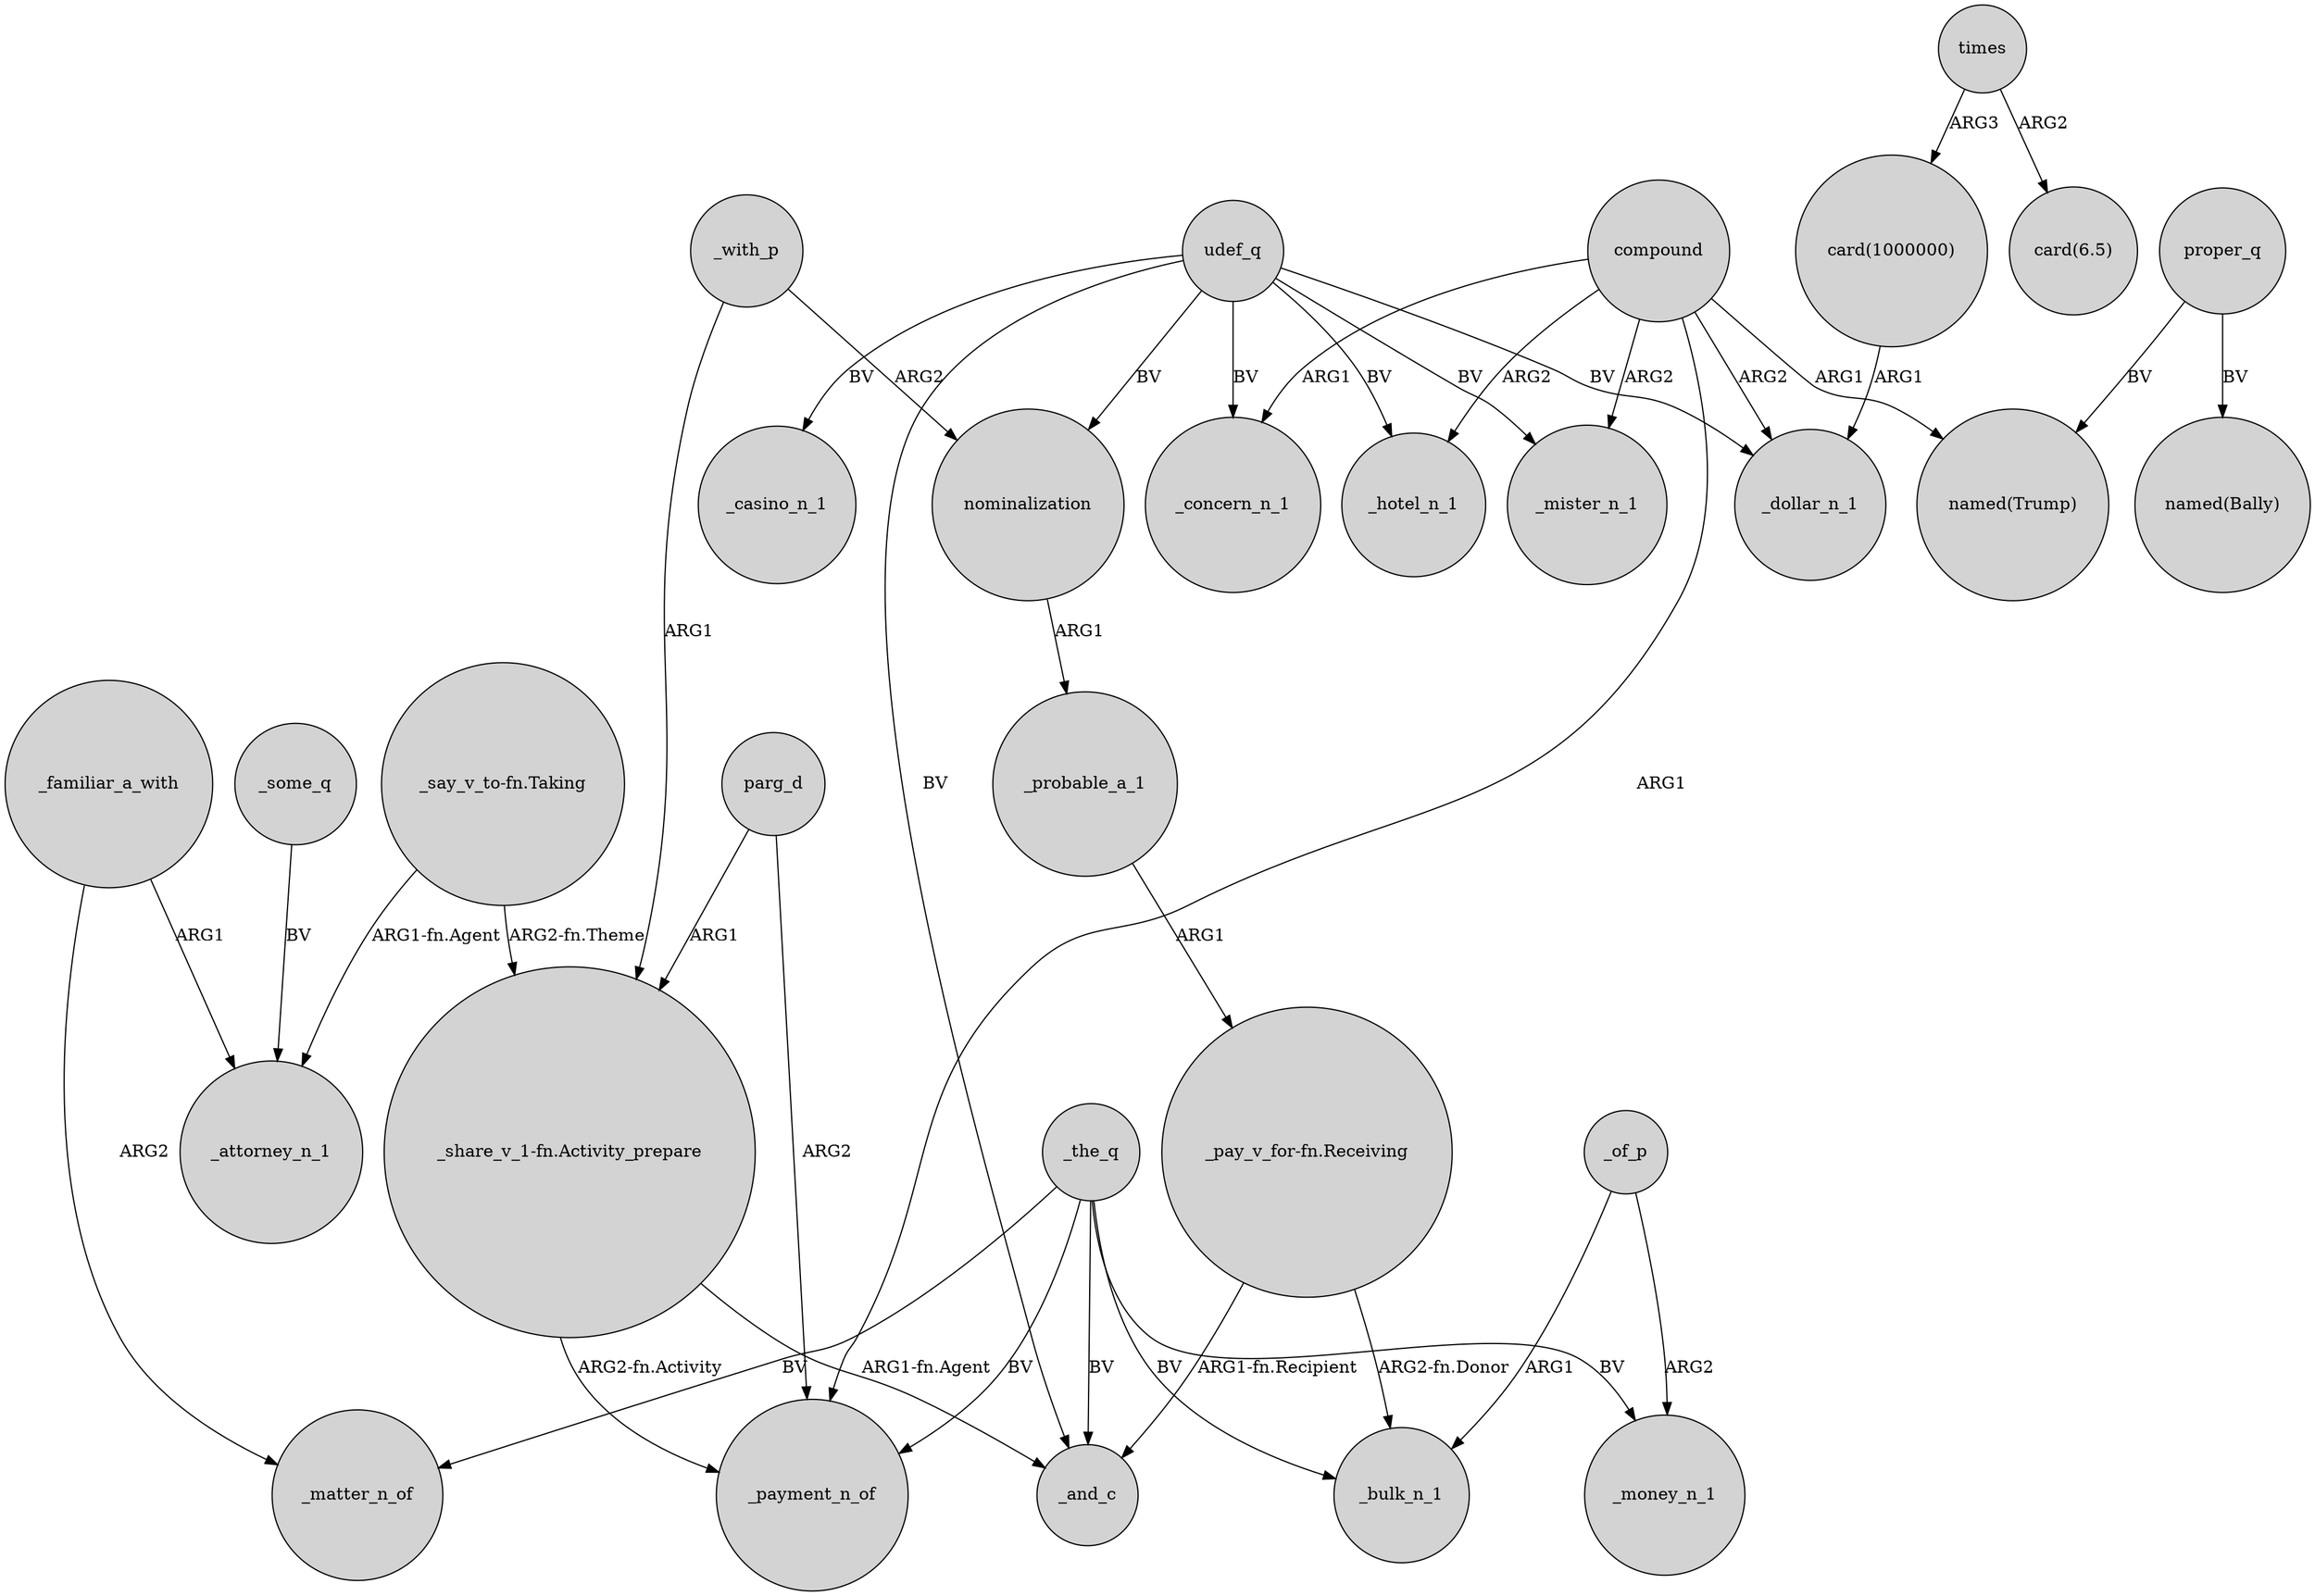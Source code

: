 digraph {
	node [shape=circle style=filled]
	_the_q -> _matter_n_of [label=BV]
	parg_d -> "_share_v_1-fn.Activity_prepare" [label=ARG1]
	compound -> _mister_n_1 [label=ARG2]
	parg_d -> _payment_n_of [label=ARG2]
	udef_q -> _casino_n_1 [label=BV]
	compound -> "named(Trump)" [label=ARG1]
	_the_q -> _and_c [label=BV]
	udef_q -> nominalization [label=BV]
	times -> "card(1000000)" [label=ARG3]
	_the_q -> _bulk_n_1 [label=BV]
	times -> "card(6.5)" [label=ARG2]
	compound -> _dollar_n_1 [label=ARG2]
	_with_p -> "_share_v_1-fn.Activity_prepare" [label=ARG1]
	udef_q -> _and_c [label=BV]
	udef_q -> _mister_n_1 [label=BV]
	_familiar_a_with -> _attorney_n_1 [label=ARG1]
	proper_q -> "named(Bally)" [label=BV]
	"_say_v_to-fn.Taking" -> _attorney_n_1 [label="ARG1-fn.Agent"]
	"_share_v_1-fn.Activity_prepare" -> _payment_n_of [label="ARG2-fn.Activity"]
	_probable_a_1 -> "_pay_v_for-fn.Receiving" [label=ARG1]
	compound -> _hotel_n_1 [label=ARG2]
	_the_q -> _money_n_1 [label=BV]
	_some_q -> _attorney_n_1 [label=BV]
	udef_q -> _dollar_n_1 [label=BV]
	compound -> _concern_n_1 [label=ARG1]
	"card(1000000)" -> _dollar_n_1 [label=ARG1]
	udef_q -> _hotel_n_1 [label=BV]
	_of_p -> _money_n_1 [label=ARG2]
	"_share_v_1-fn.Activity_prepare" -> _and_c [label="ARG1-fn.Agent"]
	"_pay_v_for-fn.Receiving" -> _bulk_n_1 [label="ARG2-fn.Donor"]
	udef_q -> _concern_n_1 [label=BV]
	proper_q -> "named(Trump)" [label=BV]
	_familiar_a_with -> _matter_n_of [label=ARG2]
	nominalization -> _probable_a_1 [label=ARG1]
	compound -> _payment_n_of [label=ARG1]
	_of_p -> _bulk_n_1 [label=ARG1]
	"_say_v_to-fn.Taking" -> "_share_v_1-fn.Activity_prepare" [label="ARG2-fn.Theme"]
	"_pay_v_for-fn.Receiving" -> _and_c [label="ARG1-fn.Recipient"]
	_the_q -> _payment_n_of [label=BV]
	_with_p -> nominalization [label=ARG2]
}
